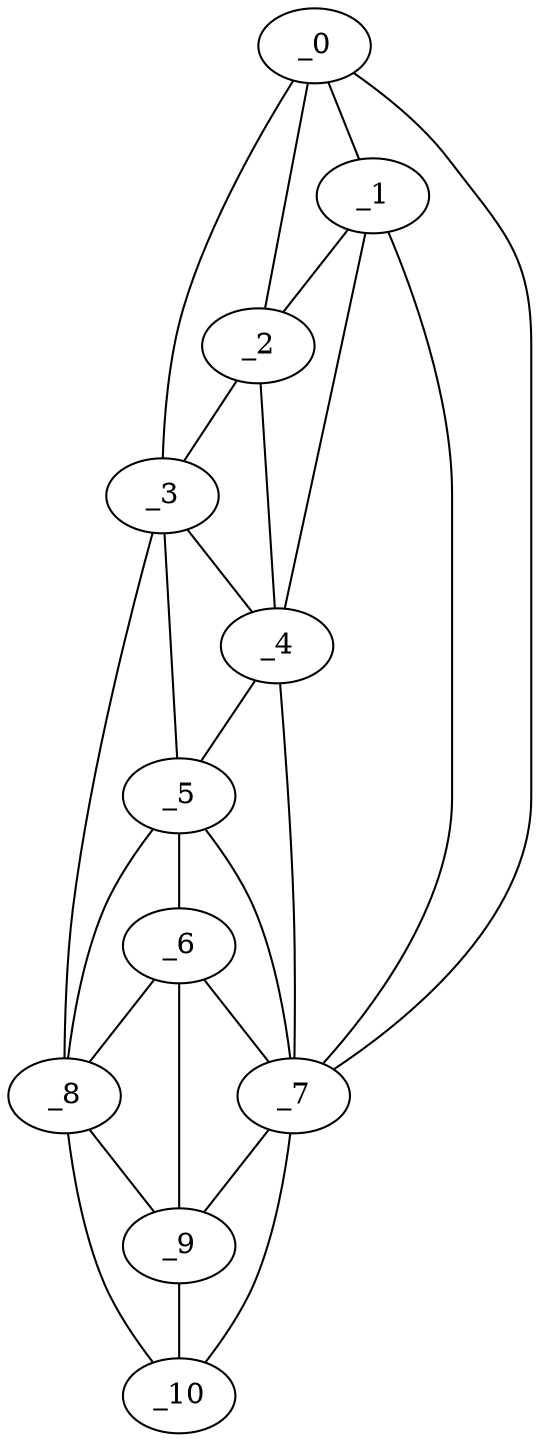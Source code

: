 graph "obj11__255.gxl" {
	_0	 [x=28,
		y=28];
	_1	 [x=38,
		y=26];
	_0 -- _1	 [valence=1];
	_2	 [x=39,
		y=22];
	_0 -- _2	 [valence=2];
	_3	 [x=41,
		y=18];
	_0 -- _3	 [valence=1];
	_7	 [x=63,
		y=48];
	_0 -- _7	 [valence=1];
	_1 -- _2	 [valence=2];
	_4	 [x=45,
		y=26];
	_1 -- _4	 [valence=2];
	_1 -- _7	 [valence=1];
	_2 -- _3	 [valence=1];
	_2 -- _4	 [valence=1];
	_3 -- _4	 [valence=2];
	_5	 [x=54,
		y=26];
	_3 -- _5	 [valence=2];
	_8	 [x=68,
		y=21];
	_3 -- _8	 [valence=1];
	_4 -- _5	 [valence=2];
	_4 -- _7	 [valence=2];
	_6	 [x=60,
		y=26];
	_5 -- _6	 [valence=2];
	_5 -- _7	 [valence=2];
	_5 -- _8	 [valence=1];
	_6 -- _7	 [valence=1];
	_6 -- _8	 [valence=1];
	_9	 [x=71,
		y=25];
	_6 -- _9	 [valence=2];
	_7 -- _9	 [valence=2];
	_10	 [x=117,
		y=34];
	_7 -- _10	 [valence=1];
	_8 -- _9	 [valence=2];
	_8 -- _10	 [valence=1];
	_9 -- _10	 [valence=2];
}
